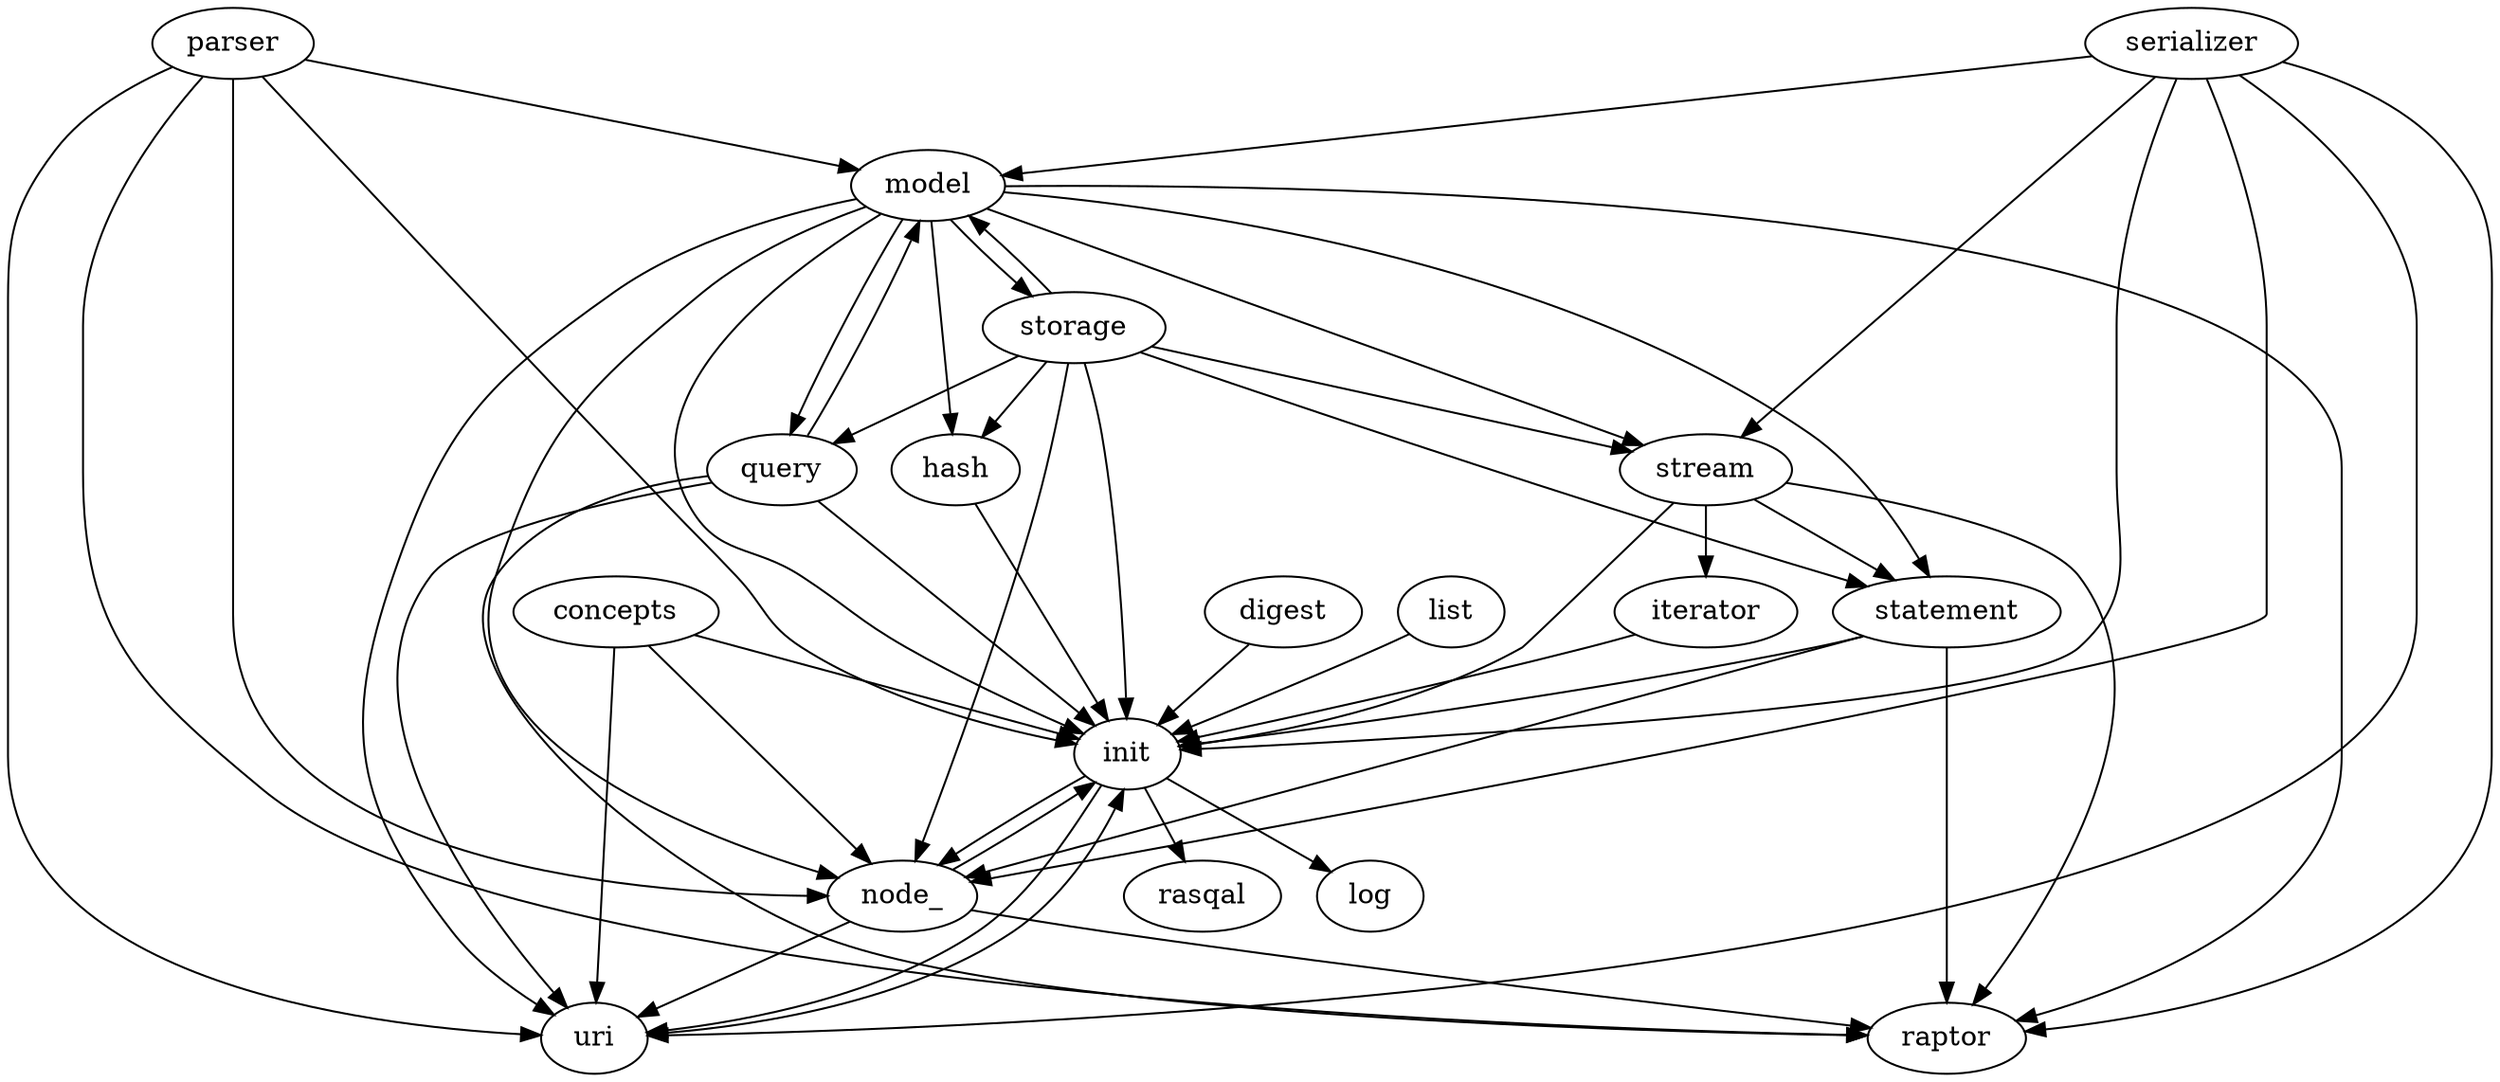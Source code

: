 digraph {
  init -> uri ;
  init -> node_ ;
  init -> log ;
  init -> rasqal ;
  concepts -> init ;
  concepts -> uri ;
  concepts -> node_;
  digest -> init ;
  hash -> init ;
  iterator -> init ;
  list -> init ;
  model -> init ;
  model -> storage ;
  model -> node_ ;
  model -> uri ;
  model -> statement ;
  model -> stream ;
  model -> hash ;
  model -> query ;
  model -> raptor ;
  node_ -> init ;
  node_ -> uri ;
  node_ -> raptor ;
  parser -> init ;
  parser -> uri ;
  parser -> model ;
  parser -> node_ ;
  parser -> raptor ;
  query -> init ;
  query -> uri ;
  query -> model ;
  query -> raptor ;
  serializer -> init ;
  serializer -> uri ;
  serializer -> model ;
  serializer -> raptor ;
  serializer -> stream ;
  serializer -> node_ ;
  statement -> init ;
  statement -> node_ ;
  statement ->  raptor ;
  storage -> init ;
  storage -> hash ;
  storage -> model ;
  storage -> statement ;
  storage -> stream ;
  storage -> node_ ;
  storage -> query ;
  stream -> statement ;
  stream -> init ;
  stream -> iterator ;
  stream -> raptor ;
  uri -> init ;
}